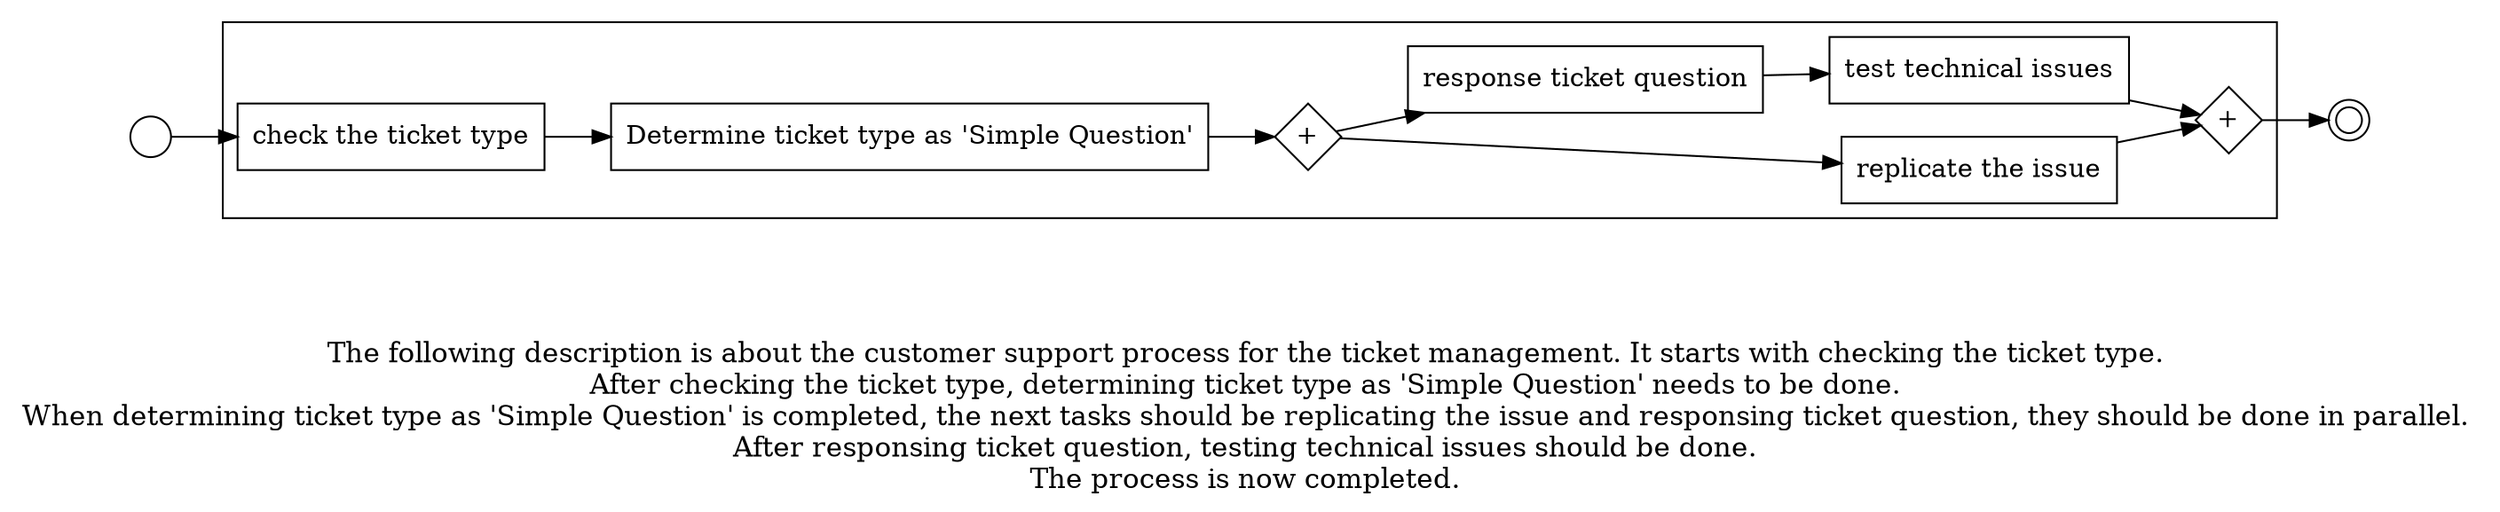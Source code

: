 digraph customer_support_process_for_the_ticket_management_26 {
	graph [rankdir=LR]
	START_NODE [label="" shape=circle width=0.3]
	subgraph CLUSTER_0 {
		"check the ticket type" [shape=box]
		"Determine ticket type as 'Simple Question'" [shape=box]
		"check the ticket type" -> "Determine ticket type as 'Simple Question'"
		"AND_SPLIT--3. Ticket Action_ONPR" [label="+" fixedsize=true shape=diamond width=0.5]
		"Determine ticket type as 'Simple Question'" -> "AND_SPLIT--3. Ticket Action_ONPR"
		"replicate the issue" [shape=box]
		"AND_SPLIT--3. Ticket Action_ONPR" -> "replicate the issue"
		"response ticket question" [shape=box]
		"AND_SPLIT--3. Ticket Action_ONPR" -> "response ticket question"
		"test technical issues" [shape=box]
		"response ticket question" -> "test technical issues"
		"AND_JOIN--3. Ticket Action_ONPR" [label="+" fixedsize=true shape=diamond width=0.5]
		"replicate the issue" -> "AND_JOIN--3. Ticket Action_ONPR"
		"test technical issues" -> "AND_JOIN--3. Ticket Action_ONPR"
	}
	START_NODE -> "check the ticket type"
	END_NODE [label="" shape=doublecircle width=0.2]
	"AND_JOIN--3. Ticket Action_ONPR" -> END_NODE
	fontsize=15 label="\n\n
The following description is about the customer support process for the ticket management. It starts with checking the ticket type. 
After checking the ticket type, determining ticket type as 'Simple Question' needs to be done. 
When determining ticket type as 'Simple Question' is completed, the next tasks should be replicating the issue and responsing ticket question, they should be done in parallel. 
After responsing ticket question, testing technical issues should be done. 
The process is now completed. 
"
}

